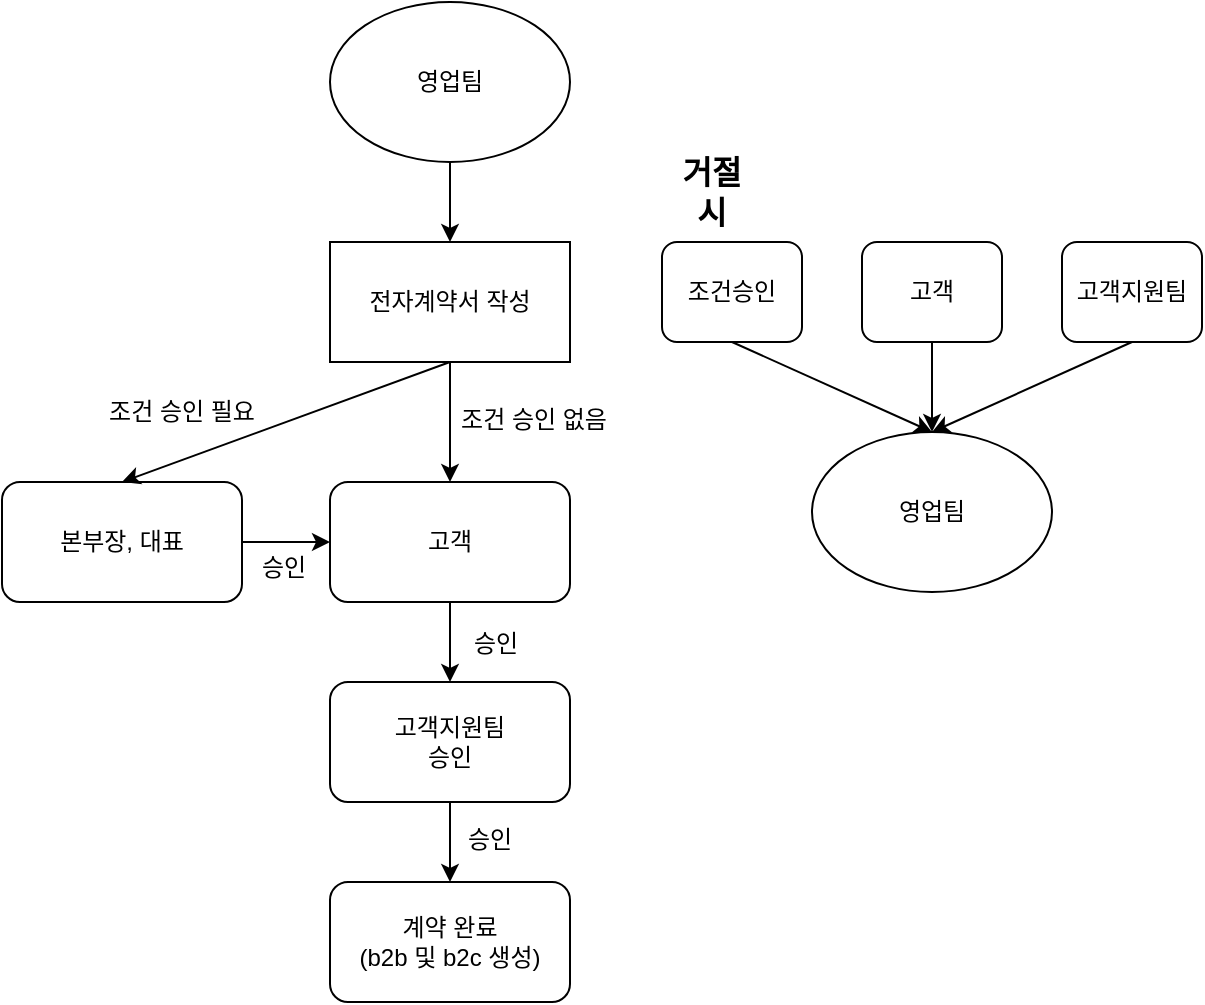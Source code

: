 <mxfile version="13.7.1" type="github">
  <diagram id="d6fL0c8MtKtCZylyciFx" name="Page-1">
    <mxGraphModel dx="946" dy="1681" grid="1" gridSize="10" guides="1" tooltips="1" connect="1" arrows="1" fold="1" page="1" pageScale="1" pageWidth="827" pageHeight="1169" math="0" shadow="0">
      <root>
        <mxCell id="0" />
        <mxCell id="1" parent="0" />
        <mxCell id="xfdai1Y3ngSe-8RWAcle-1" value="전자계약서 작성" style="rounded=0;whiteSpace=wrap;html=1;" parent="1" vertex="1">
          <mxGeometry x="354" y="110" width="120" height="60" as="geometry" />
        </mxCell>
        <mxCell id="xfdai1Y3ngSe-8RWAcle-2" value="영업팀" style="ellipse;whiteSpace=wrap;html=1;" parent="1" vertex="1">
          <mxGeometry x="354" y="-10" width="120" height="80" as="geometry" />
        </mxCell>
        <mxCell id="xfdai1Y3ngSe-8RWAcle-3" value="" style="endArrow=classic;html=1;entryX=0.5;entryY=0;entryDx=0;entryDy=0;exitX=0.5;exitY=1;exitDx=0;exitDy=0;" parent="1" source="xfdai1Y3ngSe-8RWAcle-2" target="xfdai1Y3ngSe-8RWAcle-1" edge="1">
          <mxGeometry width="50" height="50" relative="1" as="geometry">
            <mxPoint x="390" y="170" as="sourcePoint" />
            <mxPoint x="440" y="120" as="targetPoint" />
          </mxGeometry>
        </mxCell>
        <mxCell id="xfdai1Y3ngSe-8RWAcle-4" value="본부장, 대표" style="rounded=1;whiteSpace=wrap;html=1;" parent="1" vertex="1">
          <mxGeometry x="190" y="230" width="120" height="60" as="geometry" />
        </mxCell>
        <mxCell id="xfdai1Y3ngSe-8RWAcle-5" value="고객" style="rounded=1;whiteSpace=wrap;html=1;" parent="1" vertex="1">
          <mxGeometry x="354" y="230" width="120" height="60" as="geometry" />
        </mxCell>
        <mxCell id="xfdai1Y3ngSe-8RWAcle-9" value="" style="endArrow=classic;html=1;exitX=0.5;exitY=1;exitDx=0;exitDy=0;entryX=0.5;entryY=0;entryDx=0;entryDy=0;" parent="1" source="xfdai1Y3ngSe-8RWAcle-1" target="xfdai1Y3ngSe-8RWAcle-4" edge="1">
          <mxGeometry width="50" height="50" relative="1" as="geometry">
            <mxPoint x="200" y="210" as="sourcePoint" />
            <mxPoint x="250" y="160" as="targetPoint" />
          </mxGeometry>
        </mxCell>
        <mxCell id="xfdai1Y3ngSe-8RWAcle-10" value="" style="endArrow=classic;html=1;exitX=0.5;exitY=1;exitDx=0;exitDy=0;entryX=0.5;entryY=0;entryDx=0;entryDy=0;" parent="1" source="xfdai1Y3ngSe-8RWAcle-1" target="xfdai1Y3ngSe-8RWAcle-5" edge="1">
          <mxGeometry width="50" height="50" relative="1" as="geometry">
            <mxPoint x="424" y="180" as="sourcePoint" />
            <mxPoint x="304" y="230" as="targetPoint" />
          </mxGeometry>
        </mxCell>
        <mxCell id="xfdai1Y3ngSe-8RWAcle-11" value="조건 승인 필요" style="text;html=1;strokeColor=none;fillColor=none;align=center;verticalAlign=middle;whiteSpace=wrap;rounded=0;" parent="1" vertex="1">
          <mxGeometry x="230" y="180" width="100" height="30" as="geometry" />
        </mxCell>
        <mxCell id="xfdai1Y3ngSe-8RWAcle-13" value="" style="endArrow=classic;html=1;entryX=0;entryY=0.5;entryDx=0;entryDy=0;exitX=1;exitY=0.5;exitDx=0;exitDy=0;" parent="1" source="xfdai1Y3ngSe-8RWAcle-4" target="xfdai1Y3ngSe-8RWAcle-5" edge="1">
          <mxGeometry width="50" height="50" relative="1" as="geometry">
            <mxPoint x="180" y="380" as="sourcePoint" />
            <mxPoint x="230" y="330" as="targetPoint" />
          </mxGeometry>
        </mxCell>
        <mxCell id="xfdai1Y3ngSe-8RWAcle-14" value="고객지원팀&lt;br&gt;승인" style="rounded=1;whiteSpace=wrap;html=1;" parent="1" vertex="1">
          <mxGeometry x="354" y="330" width="120" height="60" as="geometry" />
        </mxCell>
        <mxCell id="xfdai1Y3ngSe-8RWAcle-15" value="" style="endArrow=classic;html=1;exitX=0.5;exitY=1;exitDx=0;exitDy=0;entryX=0.5;entryY=0;entryDx=0;entryDy=0;" parent="1" source="xfdai1Y3ngSe-8RWAcle-5" target="xfdai1Y3ngSe-8RWAcle-14" edge="1">
          <mxGeometry width="50" height="50" relative="1" as="geometry">
            <mxPoint x="424" y="180" as="sourcePoint" />
            <mxPoint x="424" y="240" as="targetPoint" />
          </mxGeometry>
        </mxCell>
        <mxCell id="NO5nKOySht2xLh2tTlxy-1" value="계약 완료&lt;br&gt;(b2b 및 b2c 생성)" style="rounded=1;whiteSpace=wrap;html=1;" vertex="1" parent="1">
          <mxGeometry x="354" y="430" width="120" height="60" as="geometry" />
        </mxCell>
        <mxCell id="NO5nKOySht2xLh2tTlxy-2" value="" style="endArrow=classic;html=1;entryX=0.5;entryY=0;entryDx=0;entryDy=0;exitX=0.5;exitY=1;exitDx=0;exitDy=0;" edge="1" parent="1" source="xfdai1Y3ngSe-8RWAcle-14" target="NO5nKOySht2xLh2tTlxy-1">
          <mxGeometry width="50" height="50" relative="1" as="geometry">
            <mxPoint x="130" y="410" as="sourcePoint" />
            <mxPoint x="180" y="360" as="targetPoint" />
          </mxGeometry>
        </mxCell>
        <mxCell id="NO5nKOySht2xLh2tTlxy-5" value="조건 승인 없음" style="text;html=1;strokeColor=none;fillColor=none;align=center;verticalAlign=middle;whiteSpace=wrap;rounded=0;" vertex="1" parent="1">
          <mxGeometry x="411" y="184" width="90" height="30" as="geometry" />
        </mxCell>
        <mxCell id="NO5nKOySht2xLh2tTlxy-6" value="승인&lt;span style=&quot;color: rgba(0 , 0 , 0 , 0) ; font-family: monospace ; font-size: 0px&quot;&gt;%3CmxGraphModel%3E%3Croot%3E%3CmxCell%20id%3D%220%22%2F%3E%3CmxCell%20id%3D%221%22%20parent%3D%220%22%2F%3E%3CmxCell%20id%3D%222%22%20value%3D%22%EC%A1%B0%EA%B1%B4%20%EC%8A%B9%EC%9D%B8%20%EC%97%86%EC%9D%8C%22%20style%3D%22text%3Bhtml%3D1%3BstrokeColor%3Dnone%3BfillColor%3Dnone%3Balign%3Dcenter%3BverticalAlign%3Dmiddle%3BwhiteSpace%3Dwrap%3Brounded%3D0%3B%22%20vertex%3D%221%22%20parent%3D%221%22%3E%3CmxGeometry%20x%3D%22411%22%20y%3D%22184%22%20width%3D%2290%22%20height%3D%2230%22%20as%3D%22geometry%22%2F%3E%3C%2FmxCell%3E%3C%2Froot%3E%3C%2FmxGraphModel%3E&lt;/span&gt;" style="text;html=1;strokeColor=none;fillColor=none;align=center;verticalAlign=middle;whiteSpace=wrap;rounded=0;" vertex="1" parent="1">
          <mxGeometry x="414" y="298" width="46" height="25" as="geometry" />
        </mxCell>
        <mxCell id="NO5nKOySht2xLh2tTlxy-7" value="승인&lt;span style=&quot;color: rgba(0 , 0 , 0 , 0) ; font-family: monospace ; font-size: 0px&quot;&gt;%3CmxGraphModel%3E%3Croot%3E%3CmxCell%20id%3D%220%22%2F%3E%3CmxCell%20id%3D%221%22%20parent%3D%220%22%2F%3E%3CmxCell%20id%3D%222%22%20value%3D%22%EC%A1%B0%EA%B1%B4%20%EC%8A%B9%EC%9D%B8%20%EC%97%86%EC%9D%8C%22%20style%3D%22text%3Bhtml%3D1%3BstrokeColor%3Dnone%3BfillColor%3Dnone%3Balign%3Dcenter%3BverticalAlign%3Dmiddle%3BwhiteSpace%3Dwrap%3Brounded%3D0%3B%22%20vertex%3D%221%22%20parent%3D%221%22%3E%3CmxGeometry%20x%3D%22411%22%20y%3D%22184%22%20width%3D%2290%22%20height%3D%2230%22%20as%3D%22geometry%22%2F%3E%3C%2FmxCell%3E%3C%2Froot%3E%3C%2FmxGraphModel%3E&lt;/span&gt;" style="text;html=1;strokeColor=none;fillColor=none;align=center;verticalAlign=middle;whiteSpace=wrap;rounded=0;" vertex="1" parent="1">
          <mxGeometry x="411" y="396" width="46" height="25" as="geometry" />
        </mxCell>
        <mxCell id="NO5nKOySht2xLh2tTlxy-8" value="승인&lt;span style=&quot;color: rgba(0 , 0 , 0 , 0) ; font-family: monospace ; font-size: 0px&quot;&gt;%3CmxGraphModel%3E%3Croot%3E%3CmxCell%20id%3D%220%22%2F%3E%3CmxCell%20id%3D%221%22%20parent%3D%220%22%2F%3E%3CmxCell%20id%3D%222%22%20value%3D%22%EC%A1%B0%EA%B1%B4%20%EC%8A%B9%EC%9D%B8%20%EC%97%86%EC%9D%8C%22%20style%3D%22text%3Bhtml%3D1%3BstrokeColor%3Dnone%3BfillColor%3Dnone%3Balign%3Dcenter%3BverticalAlign%3Dmiddle%3BwhiteSpace%3Dwrap%3Brounded%3D0%3B%22%20vertex%3D%221%22%20parent%3D%221%22%3E%3CmxGeometry%20x%3D%22411%22%20y%3D%22184%22%20width%3D%2290%22%20height%3D%2230%22%20as%3D%22geometry%22%2F%3E%3C%2FmxCell%3E%3C%2Froot%3E%3C%2FmxGraphModel%3E&lt;/span&gt;" style="text;html=1;strokeColor=none;fillColor=none;align=center;verticalAlign=middle;whiteSpace=wrap;rounded=0;" vertex="1" parent="1">
          <mxGeometry x="308" y="260" width="46" height="25" as="geometry" />
        </mxCell>
        <mxCell id="NO5nKOySht2xLh2tTlxy-9" value="거절 시" style="text;html=1;strokeColor=none;fillColor=none;align=center;verticalAlign=middle;whiteSpace=wrap;rounded=0;fontSize=16;fontStyle=1" vertex="1" parent="1">
          <mxGeometry x="520" y="70" width="50" height="30" as="geometry" />
        </mxCell>
        <mxCell id="NO5nKOySht2xLh2tTlxy-10" value="영업팀" style="ellipse;whiteSpace=wrap;html=1;" vertex="1" parent="1">
          <mxGeometry x="595" y="205" width="120" height="80" as="geometry" />
        </mxCell>
        <mxCell id="NO5nKOySht2xLh2tTlxy-11" value="조건승인" style="rounded=1;whiteSpace=wrap;html=1;" vertex="1" parent="1">
          <mxGeometry x="520" y="110" width="70" height="50" as="geometry" />
        </mxCell>
        <mxCell id="NO5nKOySht2xLh2tTlxy-12" value="고객" style="rounded=1;whiteSpace=wrap;html=1;" vertex="1" parent="1">
          <mxGeometry x="620" y="110" width="70" height="50" as="geometry" />
        </mxCell>
        <mxCell id="NO5nKOySht2xLh2tTlxy-13" value="고객지원팀" style="rounded=1;whiteSpace=wrap;html=1;" vertex="1" parent="1">
          <mxGeometry x="720" y="110" width="70" height="50" as="geometry" />
        </mxCell>
        <mxCell id="NO5nKOySht2xLh2tTlxy-14" value="" style="endArrow=classic;html=1;exitX=0.5;exitY=1;exitDx=0;exitDy=0;entryX=0.5;entryY=0;entryDx=0;entryDy=0;" edge="1" parent="1" source="NO5nKOySht2xLh2tTlxy-11" target="NO5nKOySht2xLh2tTlxy-10">
          <mxGeometry width="50" height="50" relative="1" as="geometry">
            <mxPoint x="550" y="240" as="sourcePoint" />
            <mxPoint x="600" y="190" as="targetPoint" />
          </mxGeometry>
        </mxCell>
        <mxCell id="NO5nKOySht2xLh2tTlxy-15" value="" style="endArrow=classic;html=1;exitX=0.5;exitY=1;exitDx=0;exitDy=0;entryX=0.5;entryY=0;entryDx=0;entryDy=0;" edge="1" parent="1" source="NO5nKOySht2xLh2tTlxy-12" target="NO5nKOySht2xLh2tTlxy-10">
          <mxGeometry width="50" height="50" relative="1" as="geometry">
            <mxPoint x="565" y="170" as="sourcePoint" />
            <mxPoint x="690" y="190" as="targetPoint" />
          </mxGeometry>
        </mxCell>
        <mxCell id="NO5nKOySht2xLh2tTlxy-16" value="" style="endArrow=classic;html=1;exitX=0.5;exitY=1;exitDx=0;exitDy=0;entryX=0.5;entryY=0;entryDx=0;entryDy=0;" edge="1" parent="1" source="NO5nKOySht2xLh2tTlxy-13" target="NO5nKOySht2xLh2tTlxy-10">
          <mxGeometry width="50" height="50" relative="1" as="geometry">
            <mxPoint x="665" y="170" as="sourcePoint" />
            <mxPoint x="665" y="215" as="targetPoint" />
          </mxGeometry>
        </mxCell>
      </root>
    </mxGraphModel>
  </diagram>
</mxfile>
